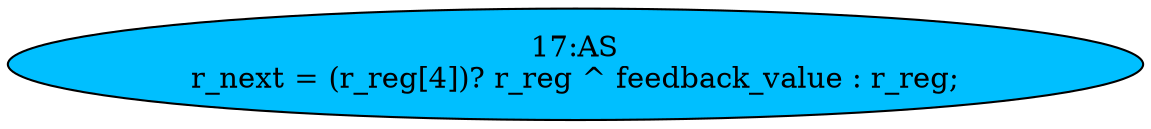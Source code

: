strict digraph "" {
	node [label="\N"];
	"17:AS"	[ast="<pyverilog.vparser.ast.Assign object at 0x7efc7e68c210>",
		def_var="['r_next']",
		fillcolor=deepskyblue,
		label="17:AS
r_next = (r_reg[4])? r_reg ^ feedback_value : r_reg;",
		statements="[]",
		style=filled,
		typ=Assign,
		use_var="['r_reg', 'r_reg', 'feedback_value', 'r_reg']"];
}
